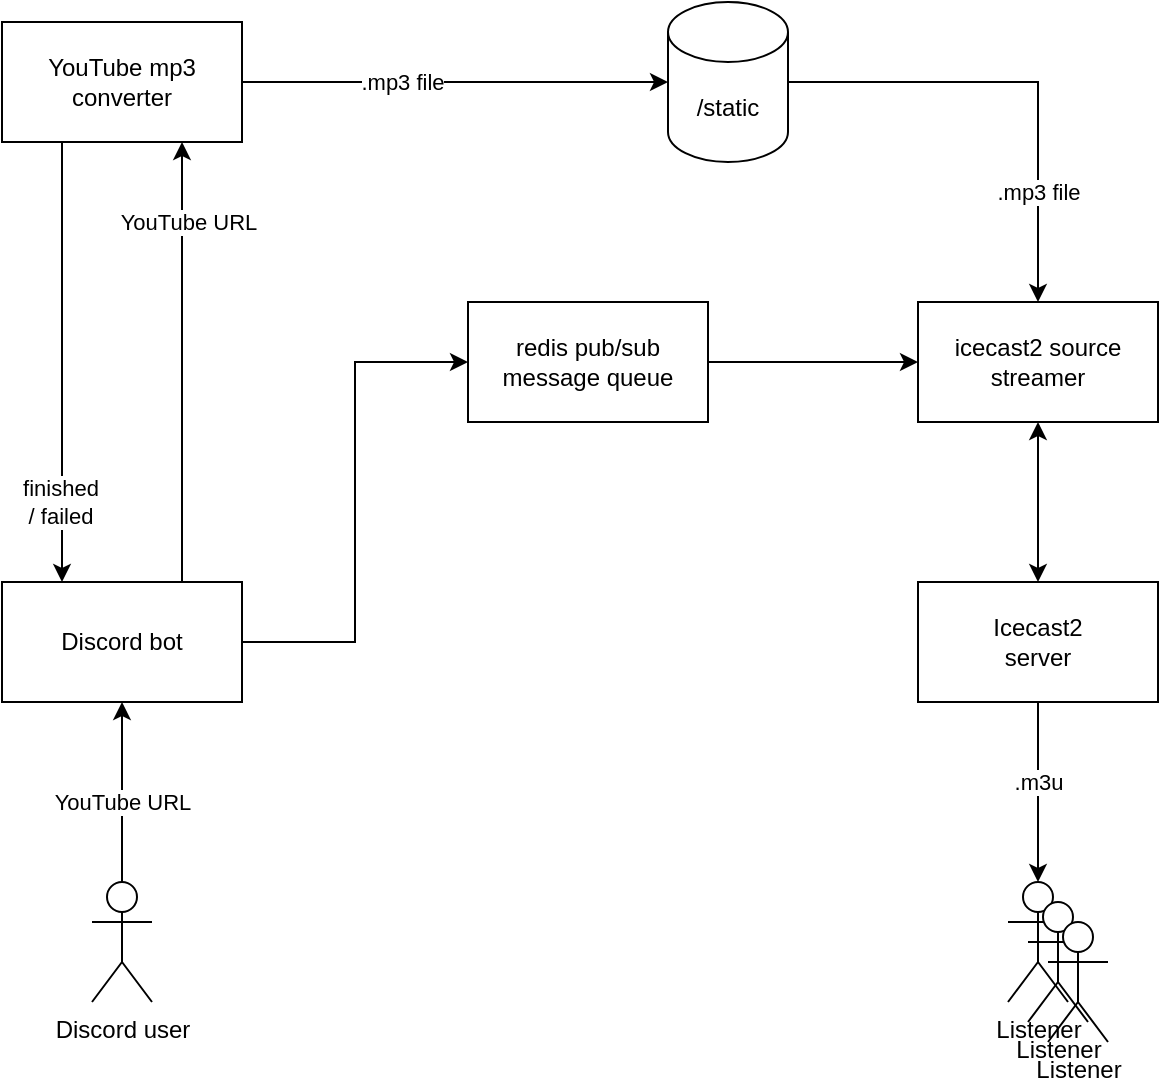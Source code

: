 <mxfile version="16.5.3"><diagram id="4TXe4l9XRh3y2JUOGja_" name="Page-1"><mxGraphModel dx="1354" dy="793" grid="1" gridSize="10" guides="1" tooltips="1" connect="1" arrows="1" fold="1" page="1" pageScale="1" pageWidth="827" pageHeight="1169" math="0" shadow="0"><root><mxCell id="0"/><mxCell id="1" parent="0"/><mxCell id="HLFllDeONG9mai9TdXeY-37" style="edgeStyle=orthogonalEdgeStyle;rounded=0;orthogonalLoop=1;jettySize=auto;html=1;exitX=0.5;exitY=1;exitDx=0;exitDy=0;startArrow=classic;startFill=1;" parent="1" source="HLFllDeONG9mai9TdXeY-1" target="HLFllDeONG9mai9TdXeY-25" edge="1"><mxGeometry relative="1" as="geometry"/></mxCell><mxCell id="HLFllDeONG9mai9TdXeY-1" value="icecast2 source streamer" style="rounded=0;whiteSpace=wrap;html=1;" parent="1" vertex="1"><mxGeometry x="645" y="250" width="120" height="60" as="geometry"/></mxCell><mxCell id="HLFllDeONG9mai9TdXeY-6" style="edgeStyle=orthogonalEdgeStyle;rounded=0;orthogonalLoop=1;jettySize=auto;html=1;exitX=1;exitY=0.5;exitDx=0;exitDy=0;exitPerimeter=0;entryX=0.5;entryY=0;entryDx=0;entryDy=0;" parent="1" source="HLFllDeONG9mai9TdXeY-2" target="HLFllDeONG9mai9TdXeY-1" edge="1"><mxGeometry relative="1" as="geometry"/></mxCell><mxCell id="HLFllDeONG9mai9TdXeY-7" value=".mp3 file" style="edgeLabel;html=1;align=center;verticalAlign=middle;resizable=0;points=[];" parent="HLFllDeONG9mai9TdXeY-6" vertex="1" connectable="0"><mxGeometry x="0.647" y="2" relative="1" as="geometry"><mxPoint x="-2" y="-14" as="offset"/></mxGeometry></mxCell><mxCell id="HLFllDeONG9mai9TdXeY-2" value="/static" style="shape=cylinder3;whiteSpace=wrap;html=1;boundedLbl=1;backgroundOutline=1;size=15;" parent="1" vertex="1"><mxGeometry x="520" y="100" width="60" height="80" as="geometry"/></mxCell><mxCell id="HLFllDeONG9mai9TdXeY-40" style="edgeStyle=orthogonalEdgeStyle;rounded=0;orthogonalLoop=1;jettySize=auto;html=1;exitX=1;exitY=0.5;exitDx=0;exitDy=0;startArrow=none;startFill=0;entryX=0;entryY=0.5;entryDx=0;entryDy=0;" parent="1" source="HLFllDeONG9mai9TdXeY-43" target="HLFllDeONG9mai9TdXeY-1" edge="1"><mxGeometry relative="1" as="geometry"><Array as="points"><mxPoint x="570" y="280"/><mxPoint x="570" y="280"/></Array></mxGeometry></mxCell><mxCell id="HLFllDeONG9mai9TdXeY-15" style="edgeStyle=orthogonalEdgeStyle;rounded=0;orthogonalLoop=1;jettySize=auto;html=1;exitX=0.5;exitY=0;exitDx=0;exitDy=0;exitPerimeter=0;" parent="1" source="HLFllDeONG9mai9TdXeY-8" target="HLFllDeONG9mai9TdXeY-9" edge="1"><mxGeometry relative="1" as="geometry"/></mxCell><mxCell id="HLFllDeONG9mai9TdXeY-16" value="YouTube URL" style="edgeLabel;html=1;align=center;verticalAlign=middle;resizable=0;points=[];" parent="HLFllDeONG9mai9TdXeY-15" vertex="1" connectable="0"><mxGeometry x="0.311" y="-4" relative="1" as="geometry"><mxPoint x="-4" y="19" as="offset"/></mxGeometry></mxCell><mxCell id="HLFllDeONG9mai9TdXeY-8" value="Discord user" style="shape=umlActor;verticalLabelPosition=bottom;verticalAlign=top;html=1;outlineConnect=0;" parent="1" vertex="1"><mxGeometry x="232" y="540" width="30" height="60" as="geometry"/></mxCell><mxCell id="HLFllDeONG9mai9TdXeY-13" style="edgeStyle=orthogonalEdgeStyle;rounded=0;orthogonalLoop=1;jettySize=auto;html=1;exitX=0.75;exitY=0;exitDx=0;exitDy=0;entryX=0.75;entryY=1;entryDx=0;entryDy=0;" parent="1" source="HLFllDeONG9mai9TdXeY-9" target="HLFllDeONG9mai9TdXeY-11" edge="1"><mxGeometry relative="1" as="geometry"><mxPoint x="217" y="270" as="targetPoint"/><Array as="points"><mxPoint x="277" y="340"/><mxPoint x="277" y="340"/></Array></mxGeometry></mxCell><mxCell id="HLFllDeONG9mai9TdXeY-44" style="edgeStyle=orthogonalEdgeStyle;rounded=0;orthogonalLoop=1;jettySize=auto;html=1;exitX=1;exitY=0.5;exitDx=0;exitDy=0;startArrow=none;startFill=0;entryX=0;entryY=0.5;entryDx=0;entryDy=0;" parent="1" source="HLFllDeONG9mai9TdXeY-9" target="HLFllDeONG9mai9TdXeY-43" edge="1"><mxGeometry relative="1" as="geometry"/></mxCell><mxCell id="HLFllDeONG9mai9TdXeY-9" value="Discord bot" style="rounded=0;whiteSpace=wrap;html=1;" parent="1" vertex="1"><mxGeometry x="187" y="390" width="120" height="60" as="geometry"/></mxCell><mxCell id="HLFllDeONG9mai9TdXeY-12" style="edgeStyle=orthogonalEdgeStyle;rounded=0;orthogonalLoop=1;jettySize=auto;html=1;exitX=1;exitY=0.5;exitDx=0;exitDy=0;entryX=0;entryY=0.5;entryDx=0;entryDy=0;entryPerimeter=0;" parent="1" source="HLFllDeONG9mai9TdXeY-11" target="HLFllDeONG9mai9TdXeY-2" edge="1"><mxGeometry relative="1" as="geometry"/></mxCell><mxCell id="HLFllDeONG9mai9TdXeY-41" value=".mp3 file" style="edgeLabel;html=1;align=center;verticalAlign=middle;resizable=0;points=[];" parent="HLFllDeONG9mai9TdXeY-12" vertex="1" connectable="0"><mxGeometry x="-0.35" y="1" relative="1" as="geometry"><mxPoint x="11" y="1" as="offset"/></mxGeometry></mxCell><mxCell id="HLFllDeONG9mai9TdXeY-18" style="edgeStyle=orthogonalEdgeStyle;rounded=0;orthogonalLoop=1;jettySize=auto;html=1;exitX=0.25;exitY=1;exitDx=0;exitDy=0;entryX=0.25;entryY=0;entryDx=0;entryDy=0;" parent="1" source="HLFllDeONG9mai9TdXeY-11" target="HLFllDeONG9mai9TdXeY-9" edge="1"><mxGeometry relative="1" as="geometry"><mxPoint x="187" y="360" as="targetPoint"/></mxGeometry></mxCell><mxCell id="HLFllDeONG9mai9TdXeY-19" value="finished&lt;br&gt;/ failed" style="edgeLabel;html=1;align=center;verticalAlign=middle;resizable=0;points=[];" parent="HLFllDeONG9mai9TdXeY-18" vertex="1" connectable="0"><mxGeometry x="0.636" y="-1" relative="1" as="geometry"><mxPoint as="offset"/></mxGeometry></mxCell><mxCell id="HLFllDeONG9mai9TdXeY-11" value="YouTube mp3 converter" style="rounded=0;whiteSpace=wrap;html=1;" parent="1" vertex="1"><mxGeometry x="187" y="110" width="120" height="60" as="geometry"/></mxCell><mxCell id="HLFllDeONG9mai9TdXeY-17" value="YouTube URL" style="edgeLabel;html=1;align=center;verticalAlign=middle;resizable=0;points=[];" parent="1" vertex="1" connectable="0"><mxGeometry x="280" y="210" as="geometry"/></mxCell><mxCell id="HLFllDeONG9mai9TdXeY-27" style="edgeStyle=orthogonalEdgeStyle;rounded=0;orthogonalLoop=1;jettySize=auto;html=1;exitX=0.5;exitY=1;exitDx=0;exitDy=0;entryX=0.5;entryY=0;entryDx=0;entryDy=0;entryPerimeter=0;" parent="1" source="HLFllDeONG9mai9TdXeY-25" target="HLFllDeONG9mai9TdXeY-26" edge="1"><mxGeometry relative="1" as="geometry"/></mxCell><mxCell id="HLFllDeONG9mai9TdXeY-28" value=".m3u" style="edgeLabel;html=1;align=center;verticalAlign=middle;resizable=0;points=[];" parent="HLFllDeONG9mai9TdXeY-27" vertex="1" connectable="0"><mxGeometry x="0.244" y="1" relative="1" as="geometry"><mxPoint x="-1" y="-16" as="offset"/></mxGeometry></mxCell><mxCell id="HLFllDeONG9mai9TdXeY-25" value="Icecast2&lt;br&gt;server" style="rounded=0;whiteSpace=wrap;html=1;" parent="1" vertex="1"><mxGeometry x="645" y="390" width="120" height="60" as="geometry"/></mxCell><mxCell id="HLFllDeONG9mai9TdXeY-26" value="Listener" style="shape=umlActor;verticalLabelPosition=bottom;verticalAlign=top;html=1;outlineConnect=0;" parent="1" vertex="1"><mxGeometry x="690" y="540" width="30" height="60" as="geometry"/></mxCell><mxCell id="HLFllDeONG9mai9TdXeY-35" value="Listener" style="shape=umlActor;verticalLabelPosition=bottom;verticalAlign=top;html=1;outlineConnect=0;" parent="1" vertex="1"><mxGeometry x="700" y="550" width="30" height="60" as="geometry"/></mxCell><mxCell id="HLFllDeONG9mai9TdXeY-36" value="Listener" style="shape=umlActor;verticalLabelPosition=bottom;verticalAlign=top;html=1;outlineConnect=0;" parent="1" vertex="1"><mxGeometry x="710" y="560" width="30" height="60" as="geometry"/></mxCell><mxCell id="HLFllDeONG9mai9TdXeY-43" value="redis pub/sub&lt;br&gt;message queue" style="rounded=0;whiteSpace=wrap;html=1;" parent="1" vertex="1"><mxGeometry x="420" y="250" width="120" height="60" as="geometry"/></mxCell></root></mxGraphModel></diagram></mxfile>
